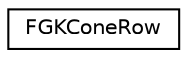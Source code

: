 digraph "Graphical Class Hierarchy"
{
 // LATEX_PDF_SIZE
  edge [fontname="Helvetica",fontsize="10",labelfontname="Helvetica",labelfontsize="10"];
  node [fontname="Helvetica",fontsize="10",shape=record];
  rankdir="LR";
  Node0 [label="FGKConeRow",height=0.2,width=0.4,color="black", fillcolor="white", style="filled",URL="$structFGKConeRow.html",tooltip=" "];
}
